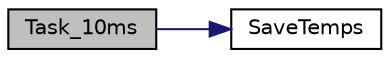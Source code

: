 digraph "Task_10ms"
{
 // LATEX_PDF_SIZE
  edge [fontname="Helvetica",fontsize="10",labelfontname="Helvetica",labelfontsize="10"];
  node [fontname="Helvetica",fontsize="10",shape=record];
  rankdir="LR";
  Node1 [label="Task_10ms",height=0.2,width=0.4,color="black", fillcolor="grey75", style="filled", fontcolor="black",tooltip="Function Task_10ms called every 10 msec."];
  Node1 -> Node2 [color="midnightblue",fontsize="10",style="solid",fontname="Helvetica"];
  Node2 [label="SaveTemps",height=0.2,width=0.4,color="black", fillcolor="white", style="filled",URL="$_controller_8ino.html#a3a410b938064846305d0a0f41b05bd7f",tooltip="Create next steady transmitted command."];
}
